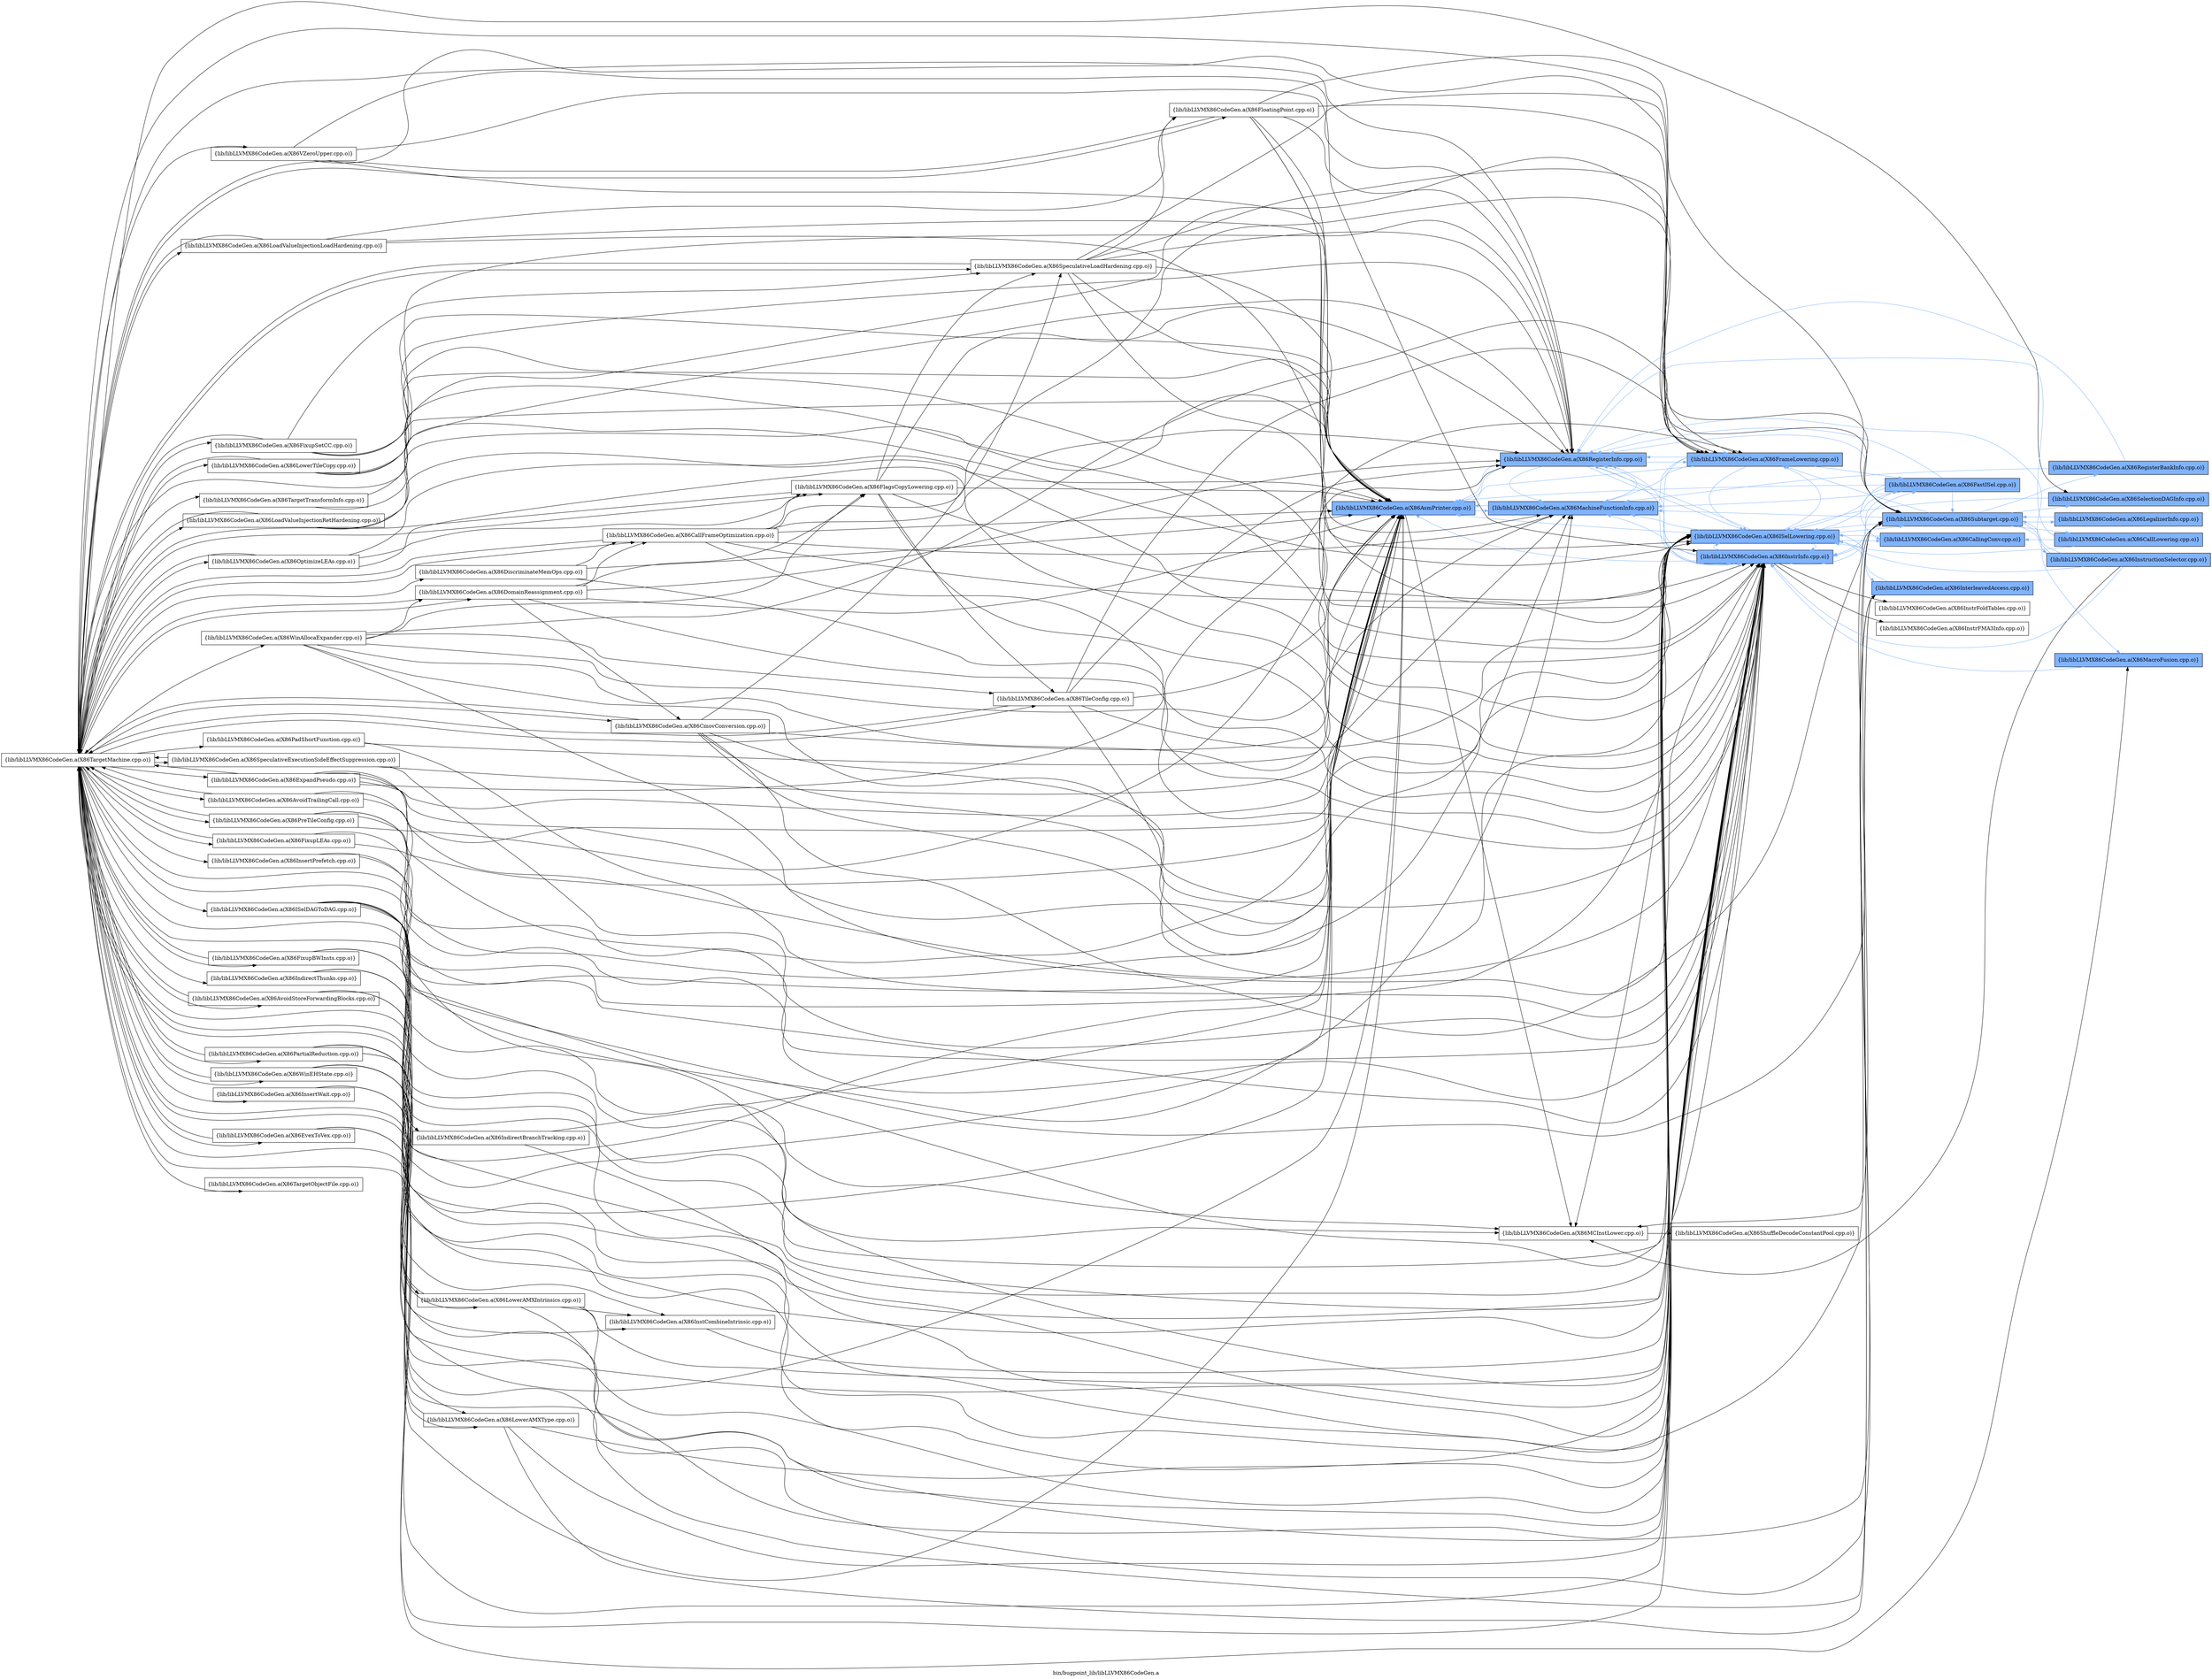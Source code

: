 digraph "bin/bugpoint_lib/libLLVMX86CodeGen.a" {
	label="bin/bugpoint_lib/libLLVMX86CodeGen.a";
	rankdir=LR;
	{ rank=same; Node0x55e5f8ebd888;  }
	{ rank=same; Node0x55e5f8ebdbf8; Node0x55e5f8ebe878; Node0x55e5f8ebeaf8;  }
	{ rank=same; Node0x55e5f8ed3728; Node0x55e5f8ebf778; Node0x55e5f8ec0628; Node0x55e5f8ed0578;  }
	{ rank=same; Node0x55e5f8ebf908; Node0x55e5f8ed4678; Node0x55e5f8ed3e08; Node0x55e5f8ed3048; Node0x55e5f8ed0cf8; Node0x55e5f8ed4df8;  }

	Node0x55e5f8ebd888 [shape=record,shape=box,group=1,style=filled,fillcolor="0.600000 0.5 1",label="{lib/libLLVMX86CodeGen.a(X86AsmPrinter.cpp.o)}"];
	Node0x55e5f8ebd888 -> Node0x55e5f8ebdbf8;
	Node0x55e5f8ebd888 -> Node0x55e5f8ebe878[color="0.600000 0.5 1"];
	Node0x55e5f8ebd888 -> Node0x55e5f8ebeaf8[color="0.600000 0.5 1"];
	Node0x55e5f8ebf728 [shape=record,shape=box,group=0,label="{lib/libLLVMX86CodeGen.a(X86TargetMachine.cpp.o)}"];
	Node0x55e5f8ebf728 -> Node0x55e5f8ebd888;
	Node0x55e5f8ebf728 -> Node0x55e5f8ebdbf8;
	Node0x55e5f8ebf728 -> Node0x55e5f8ebeaf8;
	Node0x55e5f8ebf728 -> Node0x55e5f8ebf778;
	Node0x55e5f8ebf728 -> Node0x55e5f8ec0628;
	Node0x55e5f8ebf728 -> Node0x55e5f8ed0578;
	Node0x55e5f8ebf728 -> Node0x55e5f8ed3048;
	Node0x55e5f8ebf728 -> Node0x55e5f8ed2968;
	Node0x55e5f8ebf728 -> Node0x55e5f8ebef08;
	Node0x55e5f8ebf728 -> Node0x55e5f8ebd4c8;
	Node0x55e5f8ebf728 -> Node0x55e5f8ebde78;
	Node0x55e5f8ebf728 -> Node0x55e5f8ebe5f8;
	Node0x55e5f8ebf728 -> Node0x55e5f8ebc578;
	Node0x55e5f8ebf728 -> Node0x55e5f8ebccf8;
	Node0x55e5f8ebf728 -> Node0x55e5f8ebcfc8;
	Node0x55e5f8ebf728 -> Node0x55e5f8ec4ef8;
	Node0x55e5f8ebf728 -> Node0x55e5f8ec5a88;
	Node0x55e5f8ebf728 -> Node0x55e5f8ebb5d8;
	Node0x55e5f8ebf728 -> Node0x55e5f8eba318;
	Node0x55e5f8ebf728 -> Node0x55e5f8eb9b98;
	Node0x55e5f8ebf728 -> Node0x55e5f8eb9e68;
	Node0x55e5f8ebf728 -> Node0x55e5f8eb9788;
	Node0x55e5f8ebf728 -> Node0x55e5f8eb87e8;
	Node0x55e5f8ebf728 -> Node0x55e5f8eb8ab8;
	Node0x55e5f8ebf728 -> Node0x55e5f8eb8338;
	Node0x55e5f8ebf728 -> Node0x55e5f8eb71b8;
	Node0x55e5f8ebf728 -> Node0x55e5f8ec0cb8;
	Node0x55e5f8ebf728 -> Node0x55e5f8ec09e8;
	Node0x55e5f8ebf728 -> Node0x55e5f8ebbb28;
	Node0x55e5f8ebf728 -> Node0x55e5f8ebb358;
	Node0x55e5f8ebf728 -> Node0x55e5f8ebaa98;
	Node0x55e5f8ebf728 -> Node0x55e5f8eba2c8;
	Node0x55e5f8ebf728 -> Node0x55e5f8eb9be8;
	Node0x55e5f8ebf728 -> Node0x55e5f8eb9508;
	Node0x55e5f8ebf728 -> Node0x55e5f8eb8fb8;
	Node0x55e5f8ebf728 -> Node0x55e5f8eb8838;
	Node0x55e5f8ebf728 -> Node0x55e5f8eb80b8;
	Node0x55e5f8ebf728 -> Node0x55e5f8eb7938;
	Node0x55e5f8ebf728 -> Node0x55e5f8eb7258;
	Node0x55e5f8ebf728 -> Node0x55e5f8ec0a88;
	Node0x55e5f8ebf728 -> Node0x55e5f8ebedc8;
	Node0x55e5f8ebf728 -> Node0x55e5f8ebf7c8;
	Node0x55e5f8ebf728 -> Node0x55e5f8ebf598;
	Node0x55e5f8ebf728 -> Node0x55e5f8ec28d8;
	Node0x55e5f8ebf728 -> Node0x55e5f8ec3558;
	Node0x55e5f8ebdbf8 [shape=record,shape=box,group=0,label="{lib/libLLVMX86CodeGen.a(X86MCInstLower.cpp.o)}"];
	Node0x55e5f8ebdbf8 -> Node0x55e5f8ed3728;
	Node0x55e5f8ebe878 [shape=record,shape=box,group=1,style=filled,fillcolor="0.600000 0.5 1",label="{lib/libLLVMX86CodeGen.a(X86MachineFunctionInfo.cpp.o)}"];
	Node0x55e5f8ebe878 -> Node0x55e5f8ebd888[color="0.600000 0.5 1"];
	Node0x55e5f8ebe878 -> Node0x55e5f8ebeaf8[color="0.600000 0.5 1"];
	Node0x55e5f8ebeaf8 [shape=record,shape=box,group=1,style=filled,fillcolor="0.600000 0.5 1",label="{lib/libLLVMX86CodeGen.a(X86RegisterInfo.cpp.o)}"];
	Node0x55e5f8ebeaf8 -> Node0x55e5f8ebd888[color="0.600000 0.5 1"];
	Node0x55e5f8ebeaf8 -> Node0x55e5f8ebe878[color="0.600000 0.5 1"];
	Node0x55e5f8ebeaf8 -> Node0x55e5f8ebf778[color="0.600000 0.5 1"];
	Node0x55e5f8ebeaf8 -> Node0x55e5f8ec0628[color="0.600000 0.5 1"];
	Node0x55e5f8ebeaf8 -> Node0x55e5f8ed0578[color="0.600000 0.5 1"];
	Node0x55e5f8ed3728 [shape=record,shape=box,group=0,label="{lib/libLLVMX86CodeGen.a(X86ShuffleDecodeConstantPool.cpp.o)}"];
	Node0x55e5f8ebf778 [shape=record,shape=box,group=1,style=filled,fillcolor="0.600000 0.5 1",label="{lib/libLLVMX86CodeGen.a(X86ISelLowering.cpp.o)}"];
	Node0x55e5f8ebf778 -> Node0x55e5f8ebd888[color="0.600000 0.5 1"];
	Node0x55e5f8ebf778 -> Node0x55e5f8ebdbf8;
	Node0x55e5f8ebf778 -> Node0x55e5f8ebe878[color="0.600000 0.5 1"];
	Node0x55e5f8ebf778 -> Node0x55e5f8ebeaf8[color="0.600000 0.5 1"];
	Node0x55e5f8ebf778 -> Node0x55e5f8ebf908[color="0.600000 0.5 1"];
	Node0x55e5f8ebf778 -> Node0x55e5f8ec0628[color="0.600000 0.5 1"];
	Node0x55e5f8ebf778 -> Node0x55e5f8ed0578[color="0.600000 0.5 1"];
	Node0x55e5f8ebf778 -> Node0x55e5f8ed4678[color="0.600000 0.5 1"];
	Node0x55e5f8ebf778 -> Node0x55e5f8ed3e08[color="0.600000 0.5 1"];
	Node0x55e5f8ebf778 -> Node0x55e5f8ed3048[color="0.600000 0.5 1"];
	Node0x55e5f8ec0628 [shape=record,shape=box,group=1,style=filled,fillcolor="0.600000 0.5 1",label="{lib/libLLVMX86CodeGen.a(X86InstrInfo.cpp.o)}"];
	Node0x55e5f8ec0628 -> Node0x55e5f8ebd888[color="0.600000 0.5 1"];
	Node0x55e5f8ec0628 -> Node0x55e5f8ebe878[color="0.600000 0.5 1"];
	Node0x55e5f8ec0628 -> Node0x55e5f8ebeaf8[color="0.600000 0.5 1"];
	Node0x55e5f8ec0628 -> Node0x55e5f8ebf778[color="0.600000 0.5 1"];
	Node0x55e5f8ec0628 -> Node0x55e5f8ebf908[color="0.600000 0.5 1"];
	Node0x55e5f8ec0628 -> Node0x55e5f8ed0cf8;
	Node0x55e5f8ec0628 -> Node0x55e5f8ed0578[color="0.600000 0.5 1"];
	Node0x55e5f8ec0628 -> Node0x55e5f8ed4df8;
	Node0x55e5f8ed0578 [shape=record,shape=box,group=1,style=filled,fillcolor="0.600000 0.5 1",label="{lib/libLLVMX86CodeGen.a(X86FrameLowering.cpp.o)}"];
	Node0x55e5f8ed0578 -> Node0x55e5f8ebd888[color="0.600000 0.5 1"];
	Node0x55e5f8ed0578 -> Node0x55e5f8ebe878[color="0.600000 0.5 1"];
	Node0x55e5f8ed0578 -> Node0x55e5f8ebeaf8[color="0.600000 0.5 1"];
	Node0x55e5f8ed0578 -> Node0x55e5f8ebf778[color="0.600000 0.5 1"];
	Node0x55e5f8ed0578 -> Node0x55e5f8ebf908[color="0.600000 0.5 1"];
	Node0x55e5f8ed0578 -> Node0x55e5f8ec0628[color="0.600000 0.5 1"];
	Node0x55e5f8ebf908 [shape=record,shape=box,group=1,style=filled,fillcolor="0.600000 0.5 1",label="{lib/libLLVMX86CodeGen.a(X86FastISel.cpp.o)}"];
	Node0x55e5f8ebf908 -> Node0x55e5f8ebd888[color="0.600000 0.5 1"];
	Node0x55e5f8ebf908 -> Node0x55e5f8ebe878[color="0.600000 0.5 1"];
	Node0x55e5f8ebf908 -> Node0x55e5f8ebeaf8[color="0.600000 0.5 1"];
	Node0x55e5f8ebf908 -> Node0x55e5f8ebf778[color="0.600000 0.5 1"];
	Node0x55e5f8ebf908 -> Node0x55e5f8ec0628[color="0.600000 0.5 1"];
	Node0x55e5f8ebf908 -> Node0x55e5f8ed4678[color="0.600000 0.5 1"];
	Node0x55e5f8ebf908 -> Node0x55e5f8ed3048[color="0.600000 0.5 1"];
	Node0x55e5f8ed4678 [shape=record,shape=box,group=1,style=filled,fillcolor="0.600000 0.5 1",label="{lib/libLLVMX86CodeGen.a(X86CallingConv.cpp.o)}"];
	Node0x55e5f8ed4678 -> Node0x55e5f8ebf778[color="0.600000 0.5 1"];
	Node0x55e5f8ed3e08 [shape=record,shape=box,group=1,style=filled,fillcolor="0.600000 0.5 1",label="{lib/libLLVMX86CodeGen.a(X86InterleavedAccess.cpp.o)}"];
	Node0x55e5f8ed3e08 -> Node0x55e5f8ebf778[color="0.600000 0.5 1"];
	Node0x55e5f8ed3048 [shape=record,shape=box,group=1,style=filled,fillcolor="0.600000 0.5 1",label="{lib/libLLVMX86CodeGen.a(X86Subtarget.cpp.o)}"];
	Node0x55e5f8ed3048 -> Node0x55e5f8ebdbf8;
	Node0x55e5f8ed3048 -> Node0x55e5f8ebe878[color="0.600000 0.5 1"];
	Node0x55e5f8ed3048 -> Node0x55e5f8ebeaf8[color="0.600000 0.5 1"];
	Node0x55e5f8ed3048 -> Node0x55e5f8ebf778[color="0.600000 0.5 1"];
	Node0x55e5f8ed3048 -> Node0x55e5f8ec0628[color="0.600000 0.5 1"];
	Node0x55e5f8ed3048 -> Node0x55e5f8ed0578[color="0.600000 0.5 1"];
	Node0x55e5f8ed3048 -> Node0x55e5f8ed2968[color="0.600000 0.5 1"];
	Node0x55e5f8ed3048 -> Node0x55e5f8eb9f58[color="0.600000 0.5 1"];
	Node0x55e5f8ed3048 -> Node0x55e5f8eba6d8[color="0.600000 0.5 1"];
	Node0x55e5f8ed3048 -> Node0x55e5f8ebad18[color="0.600000 0.5 1"];
	Node0x55e5f8ed3048 -> Node0x55e5f8ec1028[color="0.600000 0.5 1"];
	Node0x55e5f8ed3048 -> Node0x55e5f8ebef08[color="0.600000 0.5 1"];
	Node0x55e5f8ed0cf8 [shape=record,shape=box,group=0,label="{lib/libLLVMX86CodeGen.a(X86InstrFoldTables.cpp.o)}"];
	Node0x55e5f8ed4df8 [shape=record,shape=box,group=0,label="{lib/libLLVMX86CodeGen.a(X86InstrFMA3Info.cpp.o)}"];
	Node0x55e5f8ed2968 [shape=record,shape=box,group=1,style=filled,fillcolor="0.600000 0.5 1",label="{lib/libLLVMX86CodeGen.a(X86SelectionDAGInfo.cpp.o)}"];
	Node0x55e5f8ed2968 -> Node0x55e5f8ebf778[color="0.600000 0.5 1"];
	Node0x55e5f8eb9f58 [shape=record,shape=box,group=1,style=filled,fillcolor="0.600000 0.5 1",label="{lib/libLLVMX86CodeGen.a(X86CallLowering.cpp.o)}"];
	Node0x55e5f8eb9f58 -> Node0x55e5f8ebeaf8[color="0.600000 0.5 1"];
	Node0x55e5f8eb9f58 -> Node0x55e5f8ebf778[color="0.600000 0.5 1"];
	Node0x55e5f8eb9f58 -> Node0x55e5f8ed4678[color="0.600000 0.5 1"];
	Node0x55e5f8eba6d8 [shape=record,shape=box,group=1,style=filled,fillcolor="0.600000 0.5 1",label="{lib/libLLVMX86CodeGen.a(X86LegalizerInfo.cpp.o)}"];
	Node0x55e5f8eba6d8 -> Node0x55e5f8ed3048[color="0.600000 0.5 1"];
	Node0x55e5f8ebad18 [shape=record,shape=box,group=1,style=filled,fillcolor="0.600000 0.5 1",label="{lib/libLLVMX86CodeGen.a(X86RegisterBankInfo.cpp.o)}"];
	Node0x55e5f8ebad18 -> Node0x55e5f8ebe878[color="0.600000 0.5 1"];
	Node0x55e5f8ebad18 -> Node0x55e5f8ebeaf8[color="0.600000 0.5 1"];
	Node0x55e5f8ec1028 [shape=record,shape=box,group=1,style=filled,fillcolor="0.600000 0.5 1",label="{lib/libLLVMX86CodeGen.a(X86InstructionSelector.cpp.o)}"];
	Node0x55e5f8ec1028 -> Node0x55e5f8ebdbf8;
	Node0x55e5f8ec1028 -> Node0x55e5f8ebeaf8[color="0.600000 0.5 1"];
	Node0x55e5f8ec1028 -> Node0x55e5f8ebf778[color="0.600000 0.5 1"];
	Node0x55e5f8ec1028 -> Node0x55e5f8ec0628[color="0.600000 0.5 1"];
	Node0x55e5f8ec1028 -> Node0x55e5f8ed3048[color="0.600000 0.5 1"];
	Node0x55e5f8ebef08 [shape=record,shape=box,group=1,style=filled,fillcolor="0.600000 0.5 1",label="{lib/libLLVMX86CodeGen.a(X86MacroFusion.cpp.o)}"];
	Node0x55e5f8ebef08 -> Node0x55e5f8ec0628[color="0.600000 0.5 1"];
	Node0x55e5f8ebd4c8 [shape=record,shape=box,group=0,label="{lib/libLLVMX86CodeGen.a(X86InstCombineIntrinsic.cpp.o)}"];
	Node0x55e5f8ebd4c8 -> Node0x55e5f8ebf778;
	Node0x55e5f8ebde78 [shape=record,shape=box,group=0,label="{lib/libLLVMX86CodeGen.a(X86SpeculativeExecutionSideEffectSuppression.cpp.o)}"];
	Node0x55e5f8ebde78 -> Node0x55e5f8ebd888;
	Node0x55e5f8ebde78 -> Node0x55e5f8ec0628;
	Node0x55e5f8ebde78 -> Node0x55e5f8ebf728;
	Node0x55e5f8ebe5f8 [shape=record,shape=box,group=0,label="{lib/libLLVMX86CodeGen.a(X86IndirectThunks.cpp.o)}"];
	Node0x55e5f8ebe5f8 -> Node0x55e5f8ebd888;
	Node0x55e5f8ebe5f8 -> Node0x55e5f8ebf778;
	Node0x55e5f8ebe5f8 -> Node0x55e5f8ec0628;
	Node0x55e5f8ebc578 [shape=record,shape=box,group=0,label="{lib/libLLVMX86CodeGen.a(X86LoadValueInjectionRetHardening.cpp.o)}"];
	Node0x55e5f8ebc578 -> Node0x55e5f8ebd888;
	Node0x55e5f8ebc578 -> Node0x55e5f8ebeaf8;
	Node0x55e5f8ebc578 -> Node0x55e5f8ec0628;
	Node0x55e5f8ebc578 -> Node0x55e5f8ebf728;
	Node0x55e5f8ebccf8 [shape=record,shape=box,group=0,label="{lib/libLLVMX86CodeGen.a(X86AvoidTrailingCall.cpp.o)}"];
	Node0x55e5f8ebccf8 -> Node0x55e5f8ebd888;
	Node0x55e5f8ebccf8 -> Node0x55e5f8ec0628;
	Node0x55e5f8ebccf8 -> Node0x55e5f8ebf728;
	Node0x55e5f8ebcfc8 [shape=record,shape=box,group=0,label="{lib/libLLVMX86CodeGen.a(X86ExpandPseudo.cpp.o)}"];
	Node0x55e5f8ebcfc8 -> Node0x55e5f8ebd888;
	Node0x55e5f8ebcfc8 -> Node0x55e5f8ebe878;
	Node0x55e5f8ebcfc8 -> Node0x55e5f8ebf778;
	Node0x55e5f8ebcfc8 -> Node0x55e5f8ec0628;
	Node0x55e5f8ebcfc8 -> Node0x55e5f8ed0578;
	Node0x55e5f8ebcfc8 -> Node0x55e5f8ebf728;
	Node0x55e5f8ec4ef8 [shape=record,shape=box,group=0,label="{lib/libLLVMX86CodeGen.a(X86LowerTileCopy.cpp.o)}"];
	Node0x55e5f8ec4ef8 -> Node0x55e5f8ebd888;
	Node0x55e5f8ec4ef8 -> Node0x55e5f8ebeaf8;
	Node0x55e5f8ec4ef8 -> Node0x55e5f8ec0628;
	Node0x55e5f8ec4ef8 -> Node0x55e5f8ebf728;
	Node0x55e5f8ec5a88 [shape=record,shape=box,group=0,label="{lib/libLLVMX86CodeGen.a(X86FloatingPoint.cpp.o)}"];
	Node0x55e5f8ec5a88 -> Node0x55e5f8ebd888;
	Node0x55e5f8ec5a88 -> Node0x55e5f8ebe878;
	Node0x55e5f8ec5a88 -> Node0x55e5f8ebeaf8;
	Node0x55e5f8ec5a88 -> Node0x55e5f8ec0628;
	Node0x55e5f8ec5a88 -> Node0x55e5f8ed0578;
	Node0x55e5f8ec5a88 -> Node0x55e5f8ed3048;
	Node0x55e5f8ec5a88 -> Node0x55e5f8ebf728;
	Node0x55e5f8ebb5d8 [shape=record,shape=box,group=0,label="{lib/libLLVMX86CodeGen.a(X86LoadValueInjectionLoadHardening.cpp.o)}"];
	Node0x55e5f8ebb5d8 -> Node0x55e5f8ebd888;
	Node0x55e5f8ebb5d8 -> Node0x55e5f8ec0628;
	Node0x55e5f8ebb5d8 -> Node0x55e5f8ebf728;
	Node0x55e5f8ebb5d8 -> Node0x55e5f8ec5a88;
	Node0x55e5f8eba318 [shape=record,shape=box,group=0,label="{lib/libLLVMX86CodeGen.a(X86TileConfig.cpp.o)}"];
	Node0x55e5f8eba318 -> Node0x55e5f8ebd888;
	Node0x55e5f8eba318 -> Node0x55e5f8ebeaf8;
	Node0x55e5f8eba318 -> Node0x55e5f8ebf778;
	Node0x55e5f8eba318 -> Node0x55e5f8ec0628;
	Node0x55e5f8eba318 -> Node0x55e5f8ed0578;
	Node0x55e5f8eba318 -> Node0x55e5f8ebf728;
	Node0x55e5f8eb9b98 [shape=record,shape=box,group=0,label="{lib/libLLVMX86CodeGen.a(X86SpeculativeLoadHardening.cpp.o)}"];
	Node0x55e5f8eb9b98 -> Node0x55e5f8ebd888;
	Node0x55e5f8eb9b98 -> Node0x55e5f8ebeaf8;
	Node0x55e5f8eb9b98 -> Node0x55e5f8ebf778;
	Node0x55e5f8eb9b98 -> Node0x55e5f8ec0628;
	Node0x55e5f8eb9b98 -> Node0x55e5f8ed0578;
	Node0x55e5f8eb9b98 -> Node0x55e5f8ed3048;
	Node0x55e5f8eb9b98 -> Node0x55e5f8ebf728;
	Node0x55e5f8eb9b98 -> Node0x55e5f8ec5a88;
	Node0x55e5f8eb9e68 [shape=record,shape=box,group=0,label="{lib/libLLVMX86CodeGen.a(X86FlagsCopyLowering.cpp.o)}"];
	Node0x55e5f8eb9e68 -> Node0x55e5f8ebd888;
	Node0x55e5f8eb9e68 -> Node0x55e5f8ebeaf8;
	Node0x55e5f8eb9e68 -> Node0x55e5f8ebf778;
	Node0x55e5f8eb9e68 -> Node0x55e5f8ec0628;
	Node0x55e5f8eb9e68 -> Node0x55e5f8ebf728;
	Node0x55e5f8eb9e68 -> Node0x55e5f8eba318;
	Node0x55e5f8eb9e68 -> Node0x55e5f8eb9b98;
	Node0x55e5f8eb9788 [shape=record,shape=box,group=0,label="{lib/libLLVMX86CodeGen.a(X86FixupSetCC.cpp.o)}"];
	Node0x55e5f8eb9788 -> Node0x55e5f8ebd888;
	Node0x55e5f8eb9788 -> Node0x55e5f8ebeaf8;
	Node0x55e5f8eb9788 -> Node0x55e5f8ec0628;
	Node0x55e5f8eb9788 -> Node0x55e5f8ebf728;
	Node0x55e5f8eb9788 -> Node0x55e5f8eb9b98;
	Node0x55e5f8eb87e8 [shape=record,shape=box,group=0,label="{lib/libLLVMX86CodeGen.a(X86OptimizeLEAs.cpp.o)}"];
	Node0x55e5f8eb87e8 -> Node0x55e5f8ebd888;
	Node0x55e5f8eb87e8 -> Node0x55e5f8ec0628;
	Node0x55e5f8eb87e8 -> Node0x55e5f8ebf728;
	Node0x55e5f8eb87e8 -> Node0x55e5f8eb9e68;
	Node0x55e5f8eb8ab8 [shape=record,shape=box,group=0,label="{lib/libLLVMX86CodeGen.a(X86CallFrameOptimization.cpp.o)}"];
	Node0x55e5f8eb8ab8 -> Node0x55e5f8ebd888;
	Node0x55e5f8eb8ab8 -> Node0x55e5f8ebe878;
	Node0x55e5f8eb8ab8 -> Node0x55e5f8ebeaf8;
	Node0x55e5f8eb8ab8 -> Node0x55e5f8ebf778;
	Node0x55e5f8eb8ab8 -> Node0x55e5f8ec0628;
	Node0x55e5f8eb8ab8 -> Node0x55e5f8ed0578;
	Node0x55e5f8eb8ab8 -> Node0x55e5f8ebf728;
	Node0x55e5f8eb8ab8 -> Node0x55e5f8eb9e68;
	Node0x55e5f8eb8338 [shape=record,shape=box,group=0,label="{lib/libLLVMX86CodeGen.a(X86AvoidStoreForwardingBlocks.cpp.o)}"];
	Node0x55e5f8eb8338 -> Node0x55e5f8ebd888;
	Node0x55e5f8eb8338 -> Node0x55e5f8ec0628;
	Node0x55e5f8eb8338 -> Node0x55e5f8ebf728;
	Node0x55e5f8eb71b8 [shape=record,shape=box,group=0,label="{lib/libLLVMX86CodeGen.a(X86PreTileConfig.cpp.o)}"];
	Node0x55e5f8eb71b8 -> Node0x55e5f8ebd888;
	Node0x55e5f8eb71b8 -> Node0x55e5f8ebeaf8;
	Node0x55e5f8eb71b8 -> Node0x55e5f8ebf778;
	Node0x55e5f8eb71b8 -> Node0x55e5f8ec0628;
	Node0x55e5f8eb71b8 -> Node0x55e5f8ebf728;
	Node0x55e5f8ec0cb8 [shape=record,shape=box,group=0,label="{lib/libLLVMX86CodeGen.a(X86CmovConversion.cpp.o)}"];
	Node0x55e5f8ec0cb8 -> Node0x55e5f8ebd888;
	Node0x55e5f8ec0cb8 -> Node0x55e5f8ebe878;
	Node0x55e5f8ec0cb8 -> Node0x55e5f8ebf778;
	Node0x55e5f8ec0cb8 -> Node0x55e5f8ec0628;
	Node0x55e5f8ec0cb8 -> Node0x55e5f8ed3048;
	Node0x55e5f8ec0cb8 -> Node0x55e5f8ebf728;
	Node0x55e5f8ec0cb8 -> Node0x55e5f8eb9b98;
	Node0x55e5f8ec09e8 [shape=record,shape=box,group=0,label="{lib/libLLVMX86CodeGen.a(X86ISelDAGToDAG.cpp.o)}"];
	Node0x55e5f8ec09e8 -> Node0x55e5f8ebd888;
	Node0x55e5f8ec09e8 -> Node0x55e5f8ebdbf8;
	Node0x55e5f8ec09e8 -> Node0x55e5f8ebe878;
	Node0x55e5f8ec09e8 -> Node0x55e5f8ebf778;
	Node0x55e5f8ec09e8 -> Node0x55e5f8ec0628;
	Node0x55e5f8ec09e8 -> Node0x55e5f8ed3048;
	Node0x55e5f8ec09e8 -> Node0x55e5f8ebbb28;
	Node0x55e5f8ebbb28 [shape=record,shape=box,group=0,label="{lib/libLLVMX86CodeGen.a(X86IndirectBranchTracking.cpp.o)}"];
	Node0x55e5f8ebbb28 -> Node0x55e5f8ebd888;
	Node0x55e5f8ebbb28 -> Node0x55e5f8ec0628;
	Node0x55e5f8ebb358 [shape=record,shape=box,group=0,label="{lib/libLLVMX86CodeGen.a(X86EvexToVex.cpp.o)}"];
	Node0x55e5f8ebb358 -> Node0x55e5f8ebd888;
	Node0x55e5f8ebb358 -> Node0x55e5f8ec0628;
	Node0x55e5f8ebb358 -> Node0x55e5f8ebf728;
	Node0x55e5f8ebaa98 [shape=record,shape=box,group=0,label="{lib/libLLVMX86CodeGen.a(X86DiscriminateMemOps.cpp.o)}"];
	Node0x55e5f8ebaa98 -> Node0x55e5f8ebd888;
	Node0x55e5f8ebaa98 -> Node0x55e5f8ec0628;
	Node0x55e5f8ebaa98 -> Node0x55e5f8eb8ab8;
	Node0x55e5f8eba2c8 [shape=record,shape=box,group=0,label="{lib/libLLVMX86CodeGen.a(X86InsertPrefetch.cpp.o)}"];
	Node0x55e5f8eba2c8 -> Node0x55e5f8ebd888;
	Node0x55e5f8eba2c8 -> Node0x55e5f8ec0628;
	Node0x55e5f8eb9be8 [shape=record,shape=box,group=0,label="{lib/libLLVMX86CodeGen.a(X86FixupBWInsts.cpp.o)}"];
	Node0x55e5f8eb9be8 -> Node0x55e5f8ebd888;
	Node0x55e5f8eb9be8 -> Node0x55e5f8ec0628;
	Node0x55e5f8eb9be8 -> Node0x55e5f8ebf728;
	Node0x55e5f8eb9508 [shape=record,shape=box,group=0,label="{lib/libLLVMX86CodeGen.a(X86PadShortFunction.cpp.o)}"];
	Node0x55e5f8eb9508 -> Node0x55e5f8ebd888;
	Node0x55e5f8eb9508 -> Node0x55e5f8ec0628;
	Node0x55e5f8eb8fb8 [shape=record,shape=box,group=0,label="{lib/libLLVMX86CodeGen.a(X86FixupLEAs.cpp.o)}"];
	Node0x55e5f8eb8fb8 -> Node0x55e5f8ebd888;
	Node0x55e5f8eb8fb8 -> Node0x55e5f8ec0628;
	Node0x55e5f8eb8fb8 -> Node0x55e5f8ebf728;
	Node0x55e5f8eb8838 [shape=record,shape=box,group=0,label="{lib/libLLVMX86CodeGen.a(X86LowerAMXIntrinsics.cpp.o)}"];
	Node0x55e5f8eb8838 -> Node0x55e5f8ebf778;
	Node0x55e5f8eb8838 -> Node0x55e5f8ec0628;
	Node0x55e5f8eb8838 -> Node0x55e5f8ed3e08;
	Node0x55e5f8eb8838 -> Node0x55e5f8ebf728;
	Node0x55e5f8eb8838 -> Node0x55e5f8ebd4c8;
	Node0x55e5f8eb80b8 [shape=record,shape=box,group=0,label="{lib/libLLVMX86CodeGen.a(X86LowerAMXType.cpp.o)}"];
	Node0x55e5f8eb80b8 -> Node0x55e5f8ebf778;
	Node0x55e5f8eb80b8 -> Node0x55e5f8ec0628;
	Node0x55e5f8eb80b8 -> Node0x55e5f8ed3e08;
	Node0x55e5f8eb80b8 -> Node0x55e5f8ebf728;
	Node0x55e5f8eb7938 [shape=record,shape=box,group=0,label="{lib/libLLVMX86CodeGen.a(X86DomainReassignment.cpp.o)}"];
	Node0x55e5f8eb7938 -> Node0x55e5f8ebd888;
	Node0x55e5f8eb7938 -> Node0x55e5f8ebeaf8;
	Node0x55e5f8eb7938 -> Node0x55e5f8ec0628;
	Node0x55e5f8eb7938 -> Node0x55e5f8ebf728;
	Node0x55e5f8eb7938 -> Node0x55e5f8eb9e68;
	Node0x55e5f8eb7938 -> Node0x55e5f8eb8ab8;
	Node0x55e5f8eb7938 -> Node0x55e5f8ec0cb8;
	Node0x55e5f8eb7258 [shape=record,shape=box,group=0,label="{lib/libLLVMX86CodeGen.a(X86PartialReduction.cpp.o)}"];
	Node0x55e5f8eb7258 -> Node0x55e5f8ebf778;
	Node0x55e5f8eb7258 -> Node0x55e5f8ec0628;
	Node0x55e5f8eb7258 -> Node0x55e5f8ed3e08;
	Node0x55e5f8eb7258 -> Node0x55e5f8ebf728;
	Node0x55e5f8eb7258 -> Node0x55e5f8eb8838;
	Node0x55e5f8ec0a88 [shape=record,shape=box,group=0,label="{lib/libLLVMX86CodeGen.a(X86TargetObjectFile.cpp.o)}"];
	Node0x55e5f8ebedc8 [shape=record,shape=box,group=0,label="{lib/libLLVMX86CodeGen.a(X86TargetTransformInfo.cpp.o)}"];
	Node0x55e5f8ebedc8 -> Node0x55e5f8ebf778;
	Node0x55e5f8ebedc8 -> Node0x55e5f8ed3048;
	Node0x55e5f8ebf7c8 [shape=record,shape=box,group=0,label="{lib/libLLVMX86CodeGen.a(X86VZeroUpper.cpp.o)}"];
	Node0x55e5f8ebf7c8 -> Node0x55e5f8ebd888;
	Node0x55e5f8ebf7c8 -> Node0x55e5f8ebeaf8;
	Node0x55e5f8ebf7c8 -> Node0x55e5f8ec0628;
	Node0x55e5f8ebf7c8 -> Node0x55e5f8ed0578;
	Node0x55e5f8ebf598 [shape=record,shape=box,group=0,label="{lib/libLLVMX86CodeGen.a(X86WinAllocaExpander.cpp.o)}"];
	Node0x55e5f8ebf598 -> Node0x55e5f8ebd888;
	Node0x55e5f8ebf598 -> Node0x55e5f8ebe878;
	Node0x55e5f8ebf598 -> Node0x55e5f8ebf778;
	Node0x55e5f8ebf598 -> Node0x55e5f8ec0628;
	Node0x55e5f8ebf598 -> Node0x55e5f8ed0578;
	Node0x55e5f8ebf598 -> Node0x55e5f8eba318;
	Node0x55e5f8ebf598 -> Node0x55e5f8eb9e68;
	Node0x55e5f8ebf598 -> Node0x55e5f8eb7938;
	Node0x55e5f8ec28d8 [shape=record,shape=box,group=0,label="{lib/libLLVMX86CodeGen.a(X86WinEHState.cpp.o)}"];
	Node0x55e5f8ec28d8 -> Node0x55e5f8ebf778;
	Node0x55e5f8ec28d8 -> Node0x55e5f8ed3e08;
	Node0x55e5f8ec28d8 -> Node0x55e5f8ebf728;
	Node0x55e5f8ec28d8 -> Node0x55e5f8ebd4c8;
	Node0x55e5f8ec28d8 -> Node0x55e5f8eb8838;
	Node0x55e5f8ec28d8 -> Node0x55e5f8eb80b8;
	Node0x55e5f8ec3558 [shape=record,shape=box,group=0,label="{lib/libLLVMX86CodeGen.a(X86InsertWait.cpp.o)}"];
	Node0x55e5f8ec3558 -> Node0x55e5f8ebd888;
	Node0x55e5f8ec3558 -> Node0x55e5f8ec0628;
}
